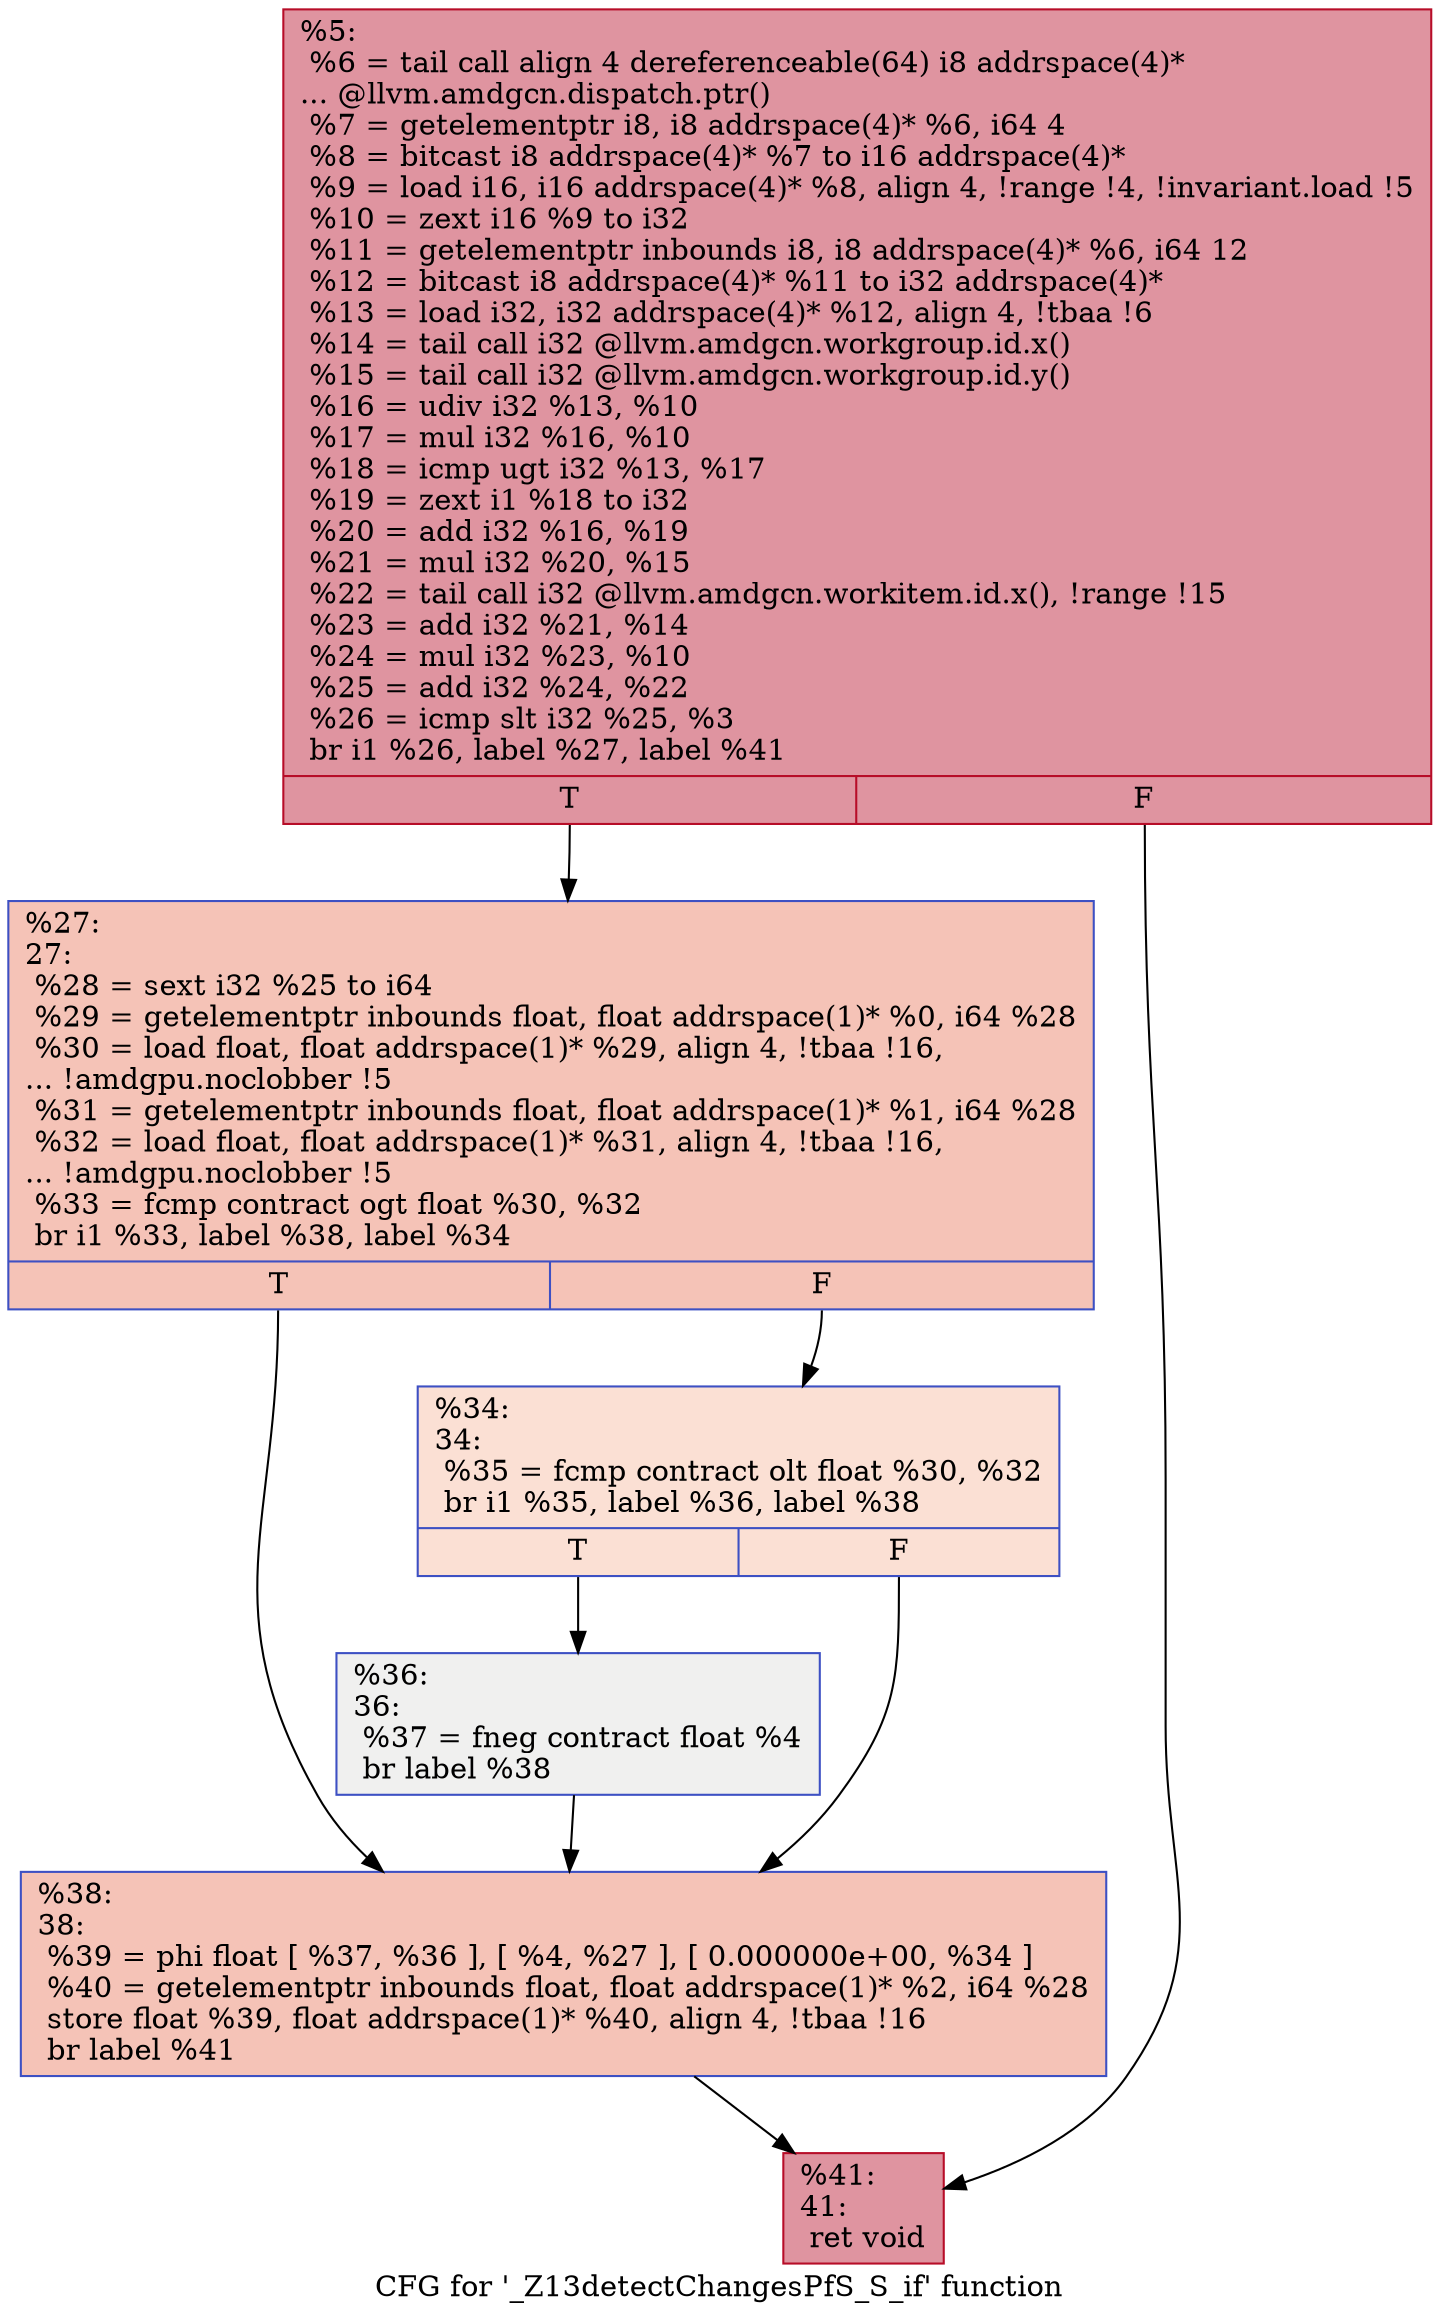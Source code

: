 digraph "CFG for '_Z13detectChangesPfS_S_if' function" {
	label="CFG for '_Z13detectChangesPfS_S_if' function";

	Node0x5e64750 [shape=record,color="#b70d28ff", style=filled, fillcolor="#b70d2870",label="{%5:\l  %6 = tail call align 4 dereferenceable(64) i8 addrspace(4)*\l... @llvm.amdgcn.dispatch.ptr()\l  %7 = getelementptr i8, i8 addrspace(4)* %6, i64 4\l  %8 = bitcast i8 addrspace(4)* %7 to i16 addrspace(4)*\l  %9 = load i16, i16 addrspace(4)* %8, align 4, !range !4, !invariant.load !5\l  %10 = zext i16 %9 to i32\l  %11 = getelementptr inbounds i8, i8 addrspace(4)* %6, i64 12\l  %12 = bitcast i8 addrspace(4)* %11 to i32 addrspace(4)*\l  %13 = load i32, i32 addrspace(4)* %12, align 4, !tbaa !6\l  %14 = tail call i32 @llvm.amdgcn.workgroup.id.x()\l  %15 = tail call i32 @llvm.amdgcn.workgroup.id.y()\l  %16 = udiv i32 %13, %10\l  %17 = mul i32 %16, %10\l  %18 = icmp ugt i32 %13, %17\l  %19 = zext i1 %18 to i32\l  %20 = add i32 %16, %19\l  %21 = mul i32 %20, %15\l  %22 = tail call i32 @llvm.amdgcn.workitem.id.x(), !range !15\l  %23 = add i32 %21, %14\l  %24 = mul i32 %23, %10\l  %25 = add i32 %24, %22\l  %26 = icmp slt i32 %25, %3\l  br i1 %26, label %27, label %41\l|{<s0>T|<s1>F}}"];
	Node0x5e64750:s0 -> Node0x5e66f60;
	Node0x5e64750:s1 -> Node0x5e66ff0;
	Node0x5e66f60 [shape=record,color="#3d50c3ff", style=filled, fillcolor="#e8765c70",label="{%27:\l27:                                               \l  %28 = sext i32 %25 to i64\l  %29 = getelementptr inbounds float, float addrspace(1)* %0, i64 %28\l  %30 = load float, float addrspace(1)* %29, align 4, !tbaa !16,\l... !amdgpu.noclobber !5\l  %31 = getelementptr inbounds float, float addrspace(1)* %1, i64 %28\l  %32 = load float, float addrspace(1)* %31, align 4, !tbaa !16,\l... !amdgpu.noclobber !5\l  %33 = fcmp contract ogt float %30, %32\l  br i1 %33, label %38, label %34\l|{<s0>T|<s1>F}}"];
	Node0x5e66f60:s0 -> Node0x5e666d0;
	Node0x5e66f60:s1 -> Node0x5e683f0;
	Node0x5e683f0 [shape=record,color="#3d50c3ff", style=filled, fillcolor="#f7b99e70",label="{%34:\l34:                                               \l  %35 = fcmp contract olt float %30, %32\l  br i1 %35, label %36, label %38\l|{<s0>T|<s1>F}}"];
	Node0x5e683f0:s0 -> Node0x5e685c0;
	Node0x5e683f0:s1 -> Node0x5e666d0;
	Node0x5e685c0 [shape=record,color="#3d50c3ff", style=filled, fillcolor="#dedcdb70",label="{%36:\l36:                                               \l  %37 = fneg contract float %4\l  br label %38\l}"];
	Node0x5e685c0 -> Node0x5e666d0;
	Node0x5e666d0 [shape=record,color="#3d50c3ff", style=filled, fillcolor="#e8765c70",label="{%38:\l38:                                               \l  %39 = phi float [ %37, %36 ], [ %4, %27 ], [ 0.000000e+00, %34 ]\l  %40 = getelementptr inbounds float, float addrspace(1)* %2, i64 %28\l  store float %39, float addrspace(1)* %40, align 4, !tbaa !16\l  br label %41\l}"];
	Node0x5e666d0 -> Node0x5e66ff0;
	Node0x5e66ff0 [shape=record,color="#b70d28ff", style=filled, fillcolor="#b70d2870",label="{%41:\l41:                                               \l  ret void\l}"];
}
